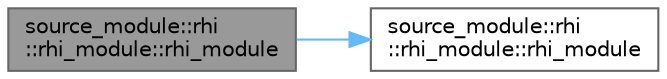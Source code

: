 digraph "source_module::rhi::rhi_module::rhi_module"
{
 // LATEX_PDF_SIZE
  bgcolor="transparent";
  edge [fontname=Helvetica,fontsize=10,labelfontname=Helvetica,labelfontsize=10];
  node [fontname=Helvetica,fontsize=10,shape=box,height=0.2,width=0.4];
  rankdir="LR";
  Node1 [id="Node000001",label="source_module::rhi\l::rhi_module::rhi_module",height=0.2,width=0.4,color="gray40", fillcolor="grey60", style="filled", fontcolor="black",tooltip=" "];
  Node1 -> Node2 [id="edge1_Node000001_Node000002",color="steelblue1",style="solid",tooltip=" "];
  Node2 [id="Node000002",label="source_module::rhi\l::rhi_module::rhi_module",height=0.2,width=0.4,color="grey40", fillcolor="white", style="filled",URL="$classsource__module_1_1rhi_1_1rhi__module.html#acba99066c62d89ec771dc2fc8d629423",tooltip=" "];
}
